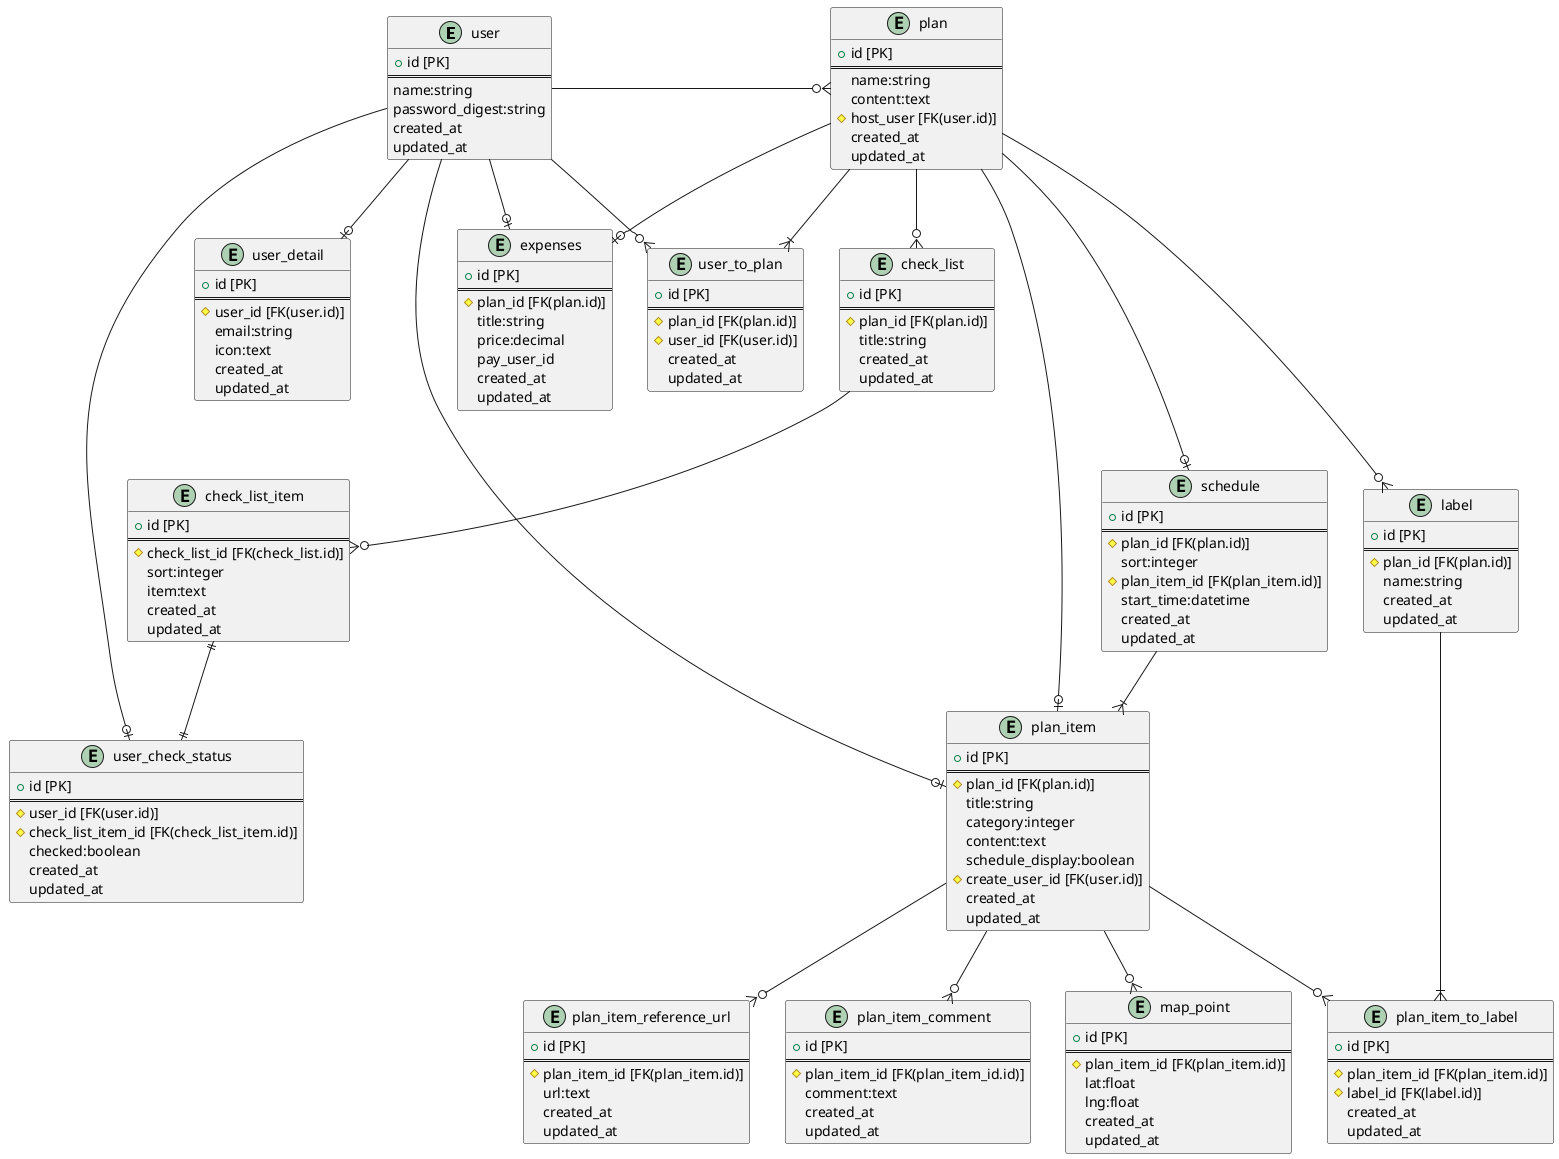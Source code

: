 @startuml EntityRelationship
entity "user" {
    + id [PK]
    ==
    name:string
    password_digest:string
    created_at
    updated_at
}

entity "user_detail" {
    + id [PK]
    ==
    # user_id [FK(user.id)]
    email:string
    icon:text
    created_at
    updated_at
}

entity "user_to_plan" {
    + id [PK]
    ==
    # plan_id [FK(plan.id)]
    # user_id [FK(user.id)]
    created_at
    updated_at
}

entity "plan" {
    + id [PK]
    ==
    name:string
    content:text
    # host_user [FK(user.id)]
    created_at
    updated_at
}

entity "label" {
    + id [PK]
    ==
    # plan_id [FK(plan.id)]
    name:string
    created_at
    updated_at
}

entity "schedule" {
    + id [PK]
    ==
    # plan_id [FK(plan.id)]
    sort:integer
    # plan_item_id [FK(plan_item.id)]
    start_time:datetime
    created_at
    updated_at
}

entity "plan_item" {
    + id [PK]
    ==
    # plan_id [FK(plan.id)]
    title:string
    category:integer
    content:text
    schedule_display:boolean
    # create_user_id [FK(user.id)]
    created_at
    updated_at
}

entity "plan_item_to_label" {
    + id [PK]
    ==
    # plan_item_id [FK(plan_item.id)]
    # label_id [FK(label.id)]
    created_at
    updated_at
}

entity "plan_item_reference_url" {
    + id [PK]
    ==
    # plan_item_id [FK(plan_item.id)]
    url:text
    created_at
    updated_at
}

entity "plan_item_comment" {
    + id [PK]
    ==
    # plan_item_id [FK(plan_item_id.id)]
    comment:text
    created_at
    updated_at
}

entity "map_point" {
    + id [PK]
    ==
    # plan_item_id [FK(plan_item.id)]
    lat:float
    lng:float
    created_at
    updated_at
}

entity "check_list" {
    + id [PK]
    ==
    # plan_id [FK(plan.id)]
    title:string
    created_at
    updated_at
}

entity "check_list_item" {
    + id [PK] 
    ==
    # check_list_id [FK(check_list.id)]
    sort:integer
    item:text
    created_at
    updated_at
}

entity "user_check_status" {
    + id [PK]
    ==
    # user_id [FK(user.id)]
    # check_list_item_id [FK(check_list_item.id)]
    checked:boolean
    created_at
    updated_at
}

entity "expenses" {
    + id [PK]
    ==
    # plan_id [FK(plan.id)]
    title:string
    price:decimal
    pay_user_id
    created_at
    updated_at
}

user --o| user_detail
user --right--o{ plan
user --o{ user_to_plan
user --o| user_check_status
user --o| plan_item
user --o| expenses
plan --o| schedule
plan --o| expenses
plan --down--o| plan_item
plan --o{ label
plan --|{ user_to_plan
plan --o{ check_list
schedule --|{ plan_item
check_list --o{ check_list_item
check_list_item ||--|| user_check_status
plan_item --o{ plan_item_comment
plan_item --o{ plan_item_reference_url
plan_item --o{ map_point
plan_item --o{ plan_item_to_label
label --|{ plan_item_to_label

@enduml

